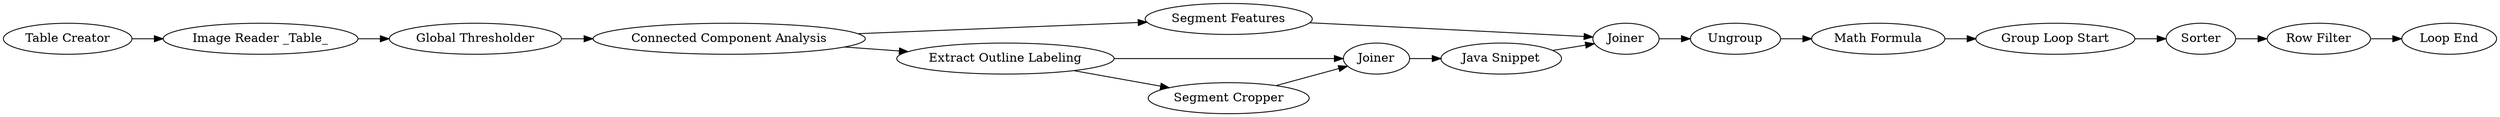 digraph {
	"-461485627920869874_5" [label="Connected Component Analysis"]
	"6171837276587897753_16" [label=Joiner]
	"6171837276587897753_6" [label="Segment Features"]
	"6171837276587897753_15" [label=Joiner]
	"6171837276587897753_12" [label="Segment Cropper"]
	"6171837276587897753_13" [label="Java Snippet"]
	"6171837276587897753_17" [label="Math Formula"]
	"6171837276587897753_21" [label=Sorter]
	"6171837276587897753_22" [label="Row Filter"]
	"-461485627920869874_3" [label="Image Reader _Table_"]
	"6171837276587897753_19" [label="Group Loop Start"]
	"-461485627920869874_4" [label="Global Thresholder"]
	"6171837276587897753_20" [label="Loop End"]
	"6171837276587897753_14" [label=Ungroup]
	"-461485627920869874_23" [label="Table Creator"]
	"6171837276587897753_11" [label="Extract Outline Labeling"]
	"6171837276587897753_22" -> "6171837276587897753_20"
	"6171837276587897753_11" -> "6171837276587897753_16"
	"6171837276587897753_15" -> "6171837276587897753_14"
	"6171837276587897753_13" -> "6171837276587897753_15"
	"6171837276587897753_16" -> "6171837276587897753_13"
	"6171837276587897753_11" -> "6171837276587897753_12"
	"-461485627920869874_4" -> "-461485627920869874_5"
	"6171837276587897753_19" -> "6171837276587897753_21"
	"6171837276587897753_17" -> "6171837276587897753_19"
	"6171837276587897753_12" -> "6171837276587897753_16"
	"-461485627920869874_5" -> "6171837276587897753_11"
	"-461485627920869874_5" -> "6171837276587897753_6"
	"-461485627920869874_23" -> "-461485627920869874_3"
	"6171837276587897753_6" -> "6171837276587897753_15"
	"-461485627920869874_3" -> "-461485627920869874_4"
	"6171837276587897753_21" -> "6171837276587897753_22"
	"6171837276587897753_14" -> "6171837276587897753_17"
	rankdir=LR
}
